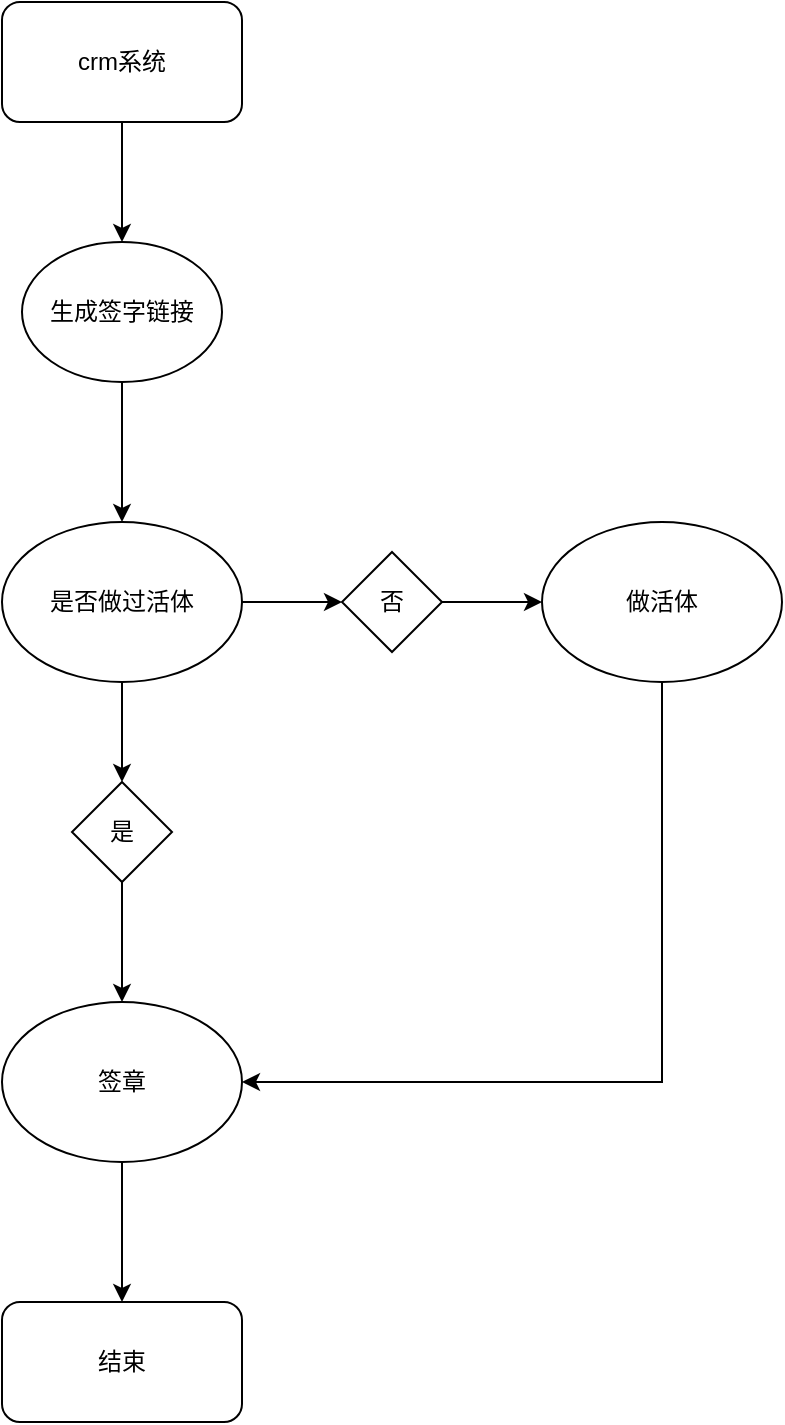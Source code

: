 <mxfile version="13.7.3" type="github">
  <diagram id="fRJRkCZPpCXBJisFiJ5l" name="第 1 页">
    <mxGraphModel dx="1422" dy="762" grid="1" gridSize="10" guides="1" tooltips="1" connect="1" arrows="1" fold="1" page="1" pageScale="1" pageWidth="827" pageHeight="1169" math="0" shadow="0">
      <root>
        <mxCell id="0" />
        <mxCell id="1" parent="0" />
        <mxCell id="hI52yfwhhi9He2C5V89g-4" style="edgeStyle=orthogonalEdgeStyle;rounded=0;orthogonalLoop=1;jettySize=auto;html=1;entryX=0.5;entryY=0;entryDx=0;entryDy=0;" edge="1" parent="1" source="hI52yfwhhi9He2C5V89g-1" target="hI52yfwhhi9He2C5V89g-2">
          <mxGeometry relative="1" as="geometry" />
        </mxCell>
        <mxCell id="hI52yfwhhi9He2C5V89g-1" value="crm系统" style="rounded=1;whiteSpace=wrap;html=1;" vertex="1" parent="1">
          <mxGeometry x="330" y="130" width="120" height="60" as="geometry" />
        </mxCell>
        <mxCell id="hI52yfwhhi9He2C5V89g-5" style="edgeStyle=orthogonalEdgeStyle;rounded=0;orthogonalLoop=1;jettySize=auto;html=1;" edge="1" parent="1" source="hI52yfwhhi9He2C5V89g-2" target="hI52yfwhhi9He2C5V89g-3">
          <mxGeometry relative="1" as="geometry" />
        </mxCell>
        <mxCell id="hI52yfwhhi9He2C5V89g-2" value="生成签字链接" style="ellipse;whiteSpace=wrap;html=1;" vertex="1" parent="1">
          <mxGeometry x="340" y="250" width="100" height="70" as="geometry" />
        </mxCell>
        <mxCell id="hI52yfwhhi9He2C5V89g-8" style="edgeStyle=orthogonalEdgeStyle;rounded=0;orthogonalLoop=1;jettySize=auto;html=1;" edge="1" parent="1" source="hI52yfwhhi9He2C5V89g-3" target="hI52yfwhhi9He2C5V89g-6">
          <mxGeometry relative="1" as="geometry" />
        </mxCell>
        <mxCell id="hI52yfwhhi9He2C5V89g-16" style="edgeStyle=orthogonalEdgeStyle;rounded=0;orthogonalLoop=1;jettySize=auto;html=1;" edge="1" parent="1" source="hI52yfwhhi9He2C5V89g-3" target="hI52yfwhhi9He2C5V89g-15">
          <mxGeometry relative="1" as="geometry" />
        </mxCell>
        <mxCell id="hI52yfwhhi9He2C5V89g-3" value="是否做过活体" style="ellipse;whiteSpace=wrap;html=1;" vertex="1" parent="1">
          <mxGeometry x="330" y="390" width="120" height="80" as="geometry" />
        </mxCell>
        <mxCell id="hI52yfwhhi9He2C5V89g-9" style="edgeStyle=orthogonalEdgeStyle;rounded=0;orthogonalLoop=1;jettySize=auto;html=1;entryX=0;entryY=0.5;entryDx=0;entryDy=0;" edge="1" parent="1" source="hI52yfwhhi9He2C5V89g-6" target="hI52yfwhhi9He2C5V89g-7">
          <mxGeometry relative="1" as="geometry" />
        </mxCell>
        <mxCell id="hI52yfwhhi9He2C5V89g-6" value="否" style="rhombus;whiteSpace=wrap;html=1;" vertex="1" parent="1">
          <mxGeometry x="500" y="405" width="50" height="50" as="geometry" />
        </mxCell>
        <mxCell id="hI52yfwhhi9He2C5V89g-13" style="edgeStyle=orthogonalEdgeStyle;rounded=0;orthogonalLoop=1;jettySize=auto;html=1;entryX=1;entryY=0.5;entryDx=0;entryDy=0;" edge="1" parent="1" source="hI52yfwhhi9He2C5V89g-7" target="hI52yfwhhi9He2C5V89g-10">
          <mxGeometry relative="1" as="geometry">
            <Array as="points">
              <mxPoint x="660" y="670" />
            </Array>
          </mxGeometry>
        </mxCell>
        <mxCell id="hI52yfwhhi9He2C5V89g-7" value="做活体" style="ellipse;whiteSpace=wrap;html=1;" vertex="1" parent="1">
          <mxGeometry x="600" y="390" width="120" height="80" as="geometry" />
        </mxCell>
        <mxCell id="hI52yfwhhi9He2C5V89g-19" style="edgeStyle=orthogonalEdgeStyle;rounded=0;orthogonalLoop=1;jettySize=auto;html=1;" edge="1" parent="1" source="hI52yfwhhi9He2C5V89g-10" target="hI52yfwhhi9He2C5V89g-18">
          <mxGeometry relative="1" as="geometry" />
        </mxCell>
        <mxCell id="hI52yfwhhi9He2C5V89g-10" value="签章" style="ellipse;whiteSpace=wrap;html=1;" vertex="1" parent="1">
          <mxGeometry x="330" y="630" width="120" height="80" as="geometry" />
        </mxCell>
        <mxCell id="hI52yfwhhi9He2C5V89g-17" style="edgeStyle=orthogonalEdgeStyle;rounded=0;orthogonalLoop=1;jettySize=auto;html=1;" edge="1" parent="1" source="hI52yfwhhi9He2C5V89g-15" target="hI52yfwhhi9He2C5V89g-10">
          <mxGeometry relative="1" as="geometry" />
        </mxCell>
        <mxCell id="hI52yfwhhi9He2C5V89g-15" value="是" style="rhombus;whiteSpace=wrap;html=1;" vertex="1" parent="1">
          <mxGeometry x="365" y="520" width="50" height="50" as="geometry" />
        </mxCell>
        <mxCell id="hI52yfwhhi9He2C5V89g-18" value="结束" style="rounded=1;whiteSpace=wrap;html=1;" vertex="1" parent="1">
          <mxGeometry x="330" y="780" width="120" height="60" as="geometry" />
        </mxCell>
      </root>
    </mxGraphModel>
  </diagram>
</mxfile>
